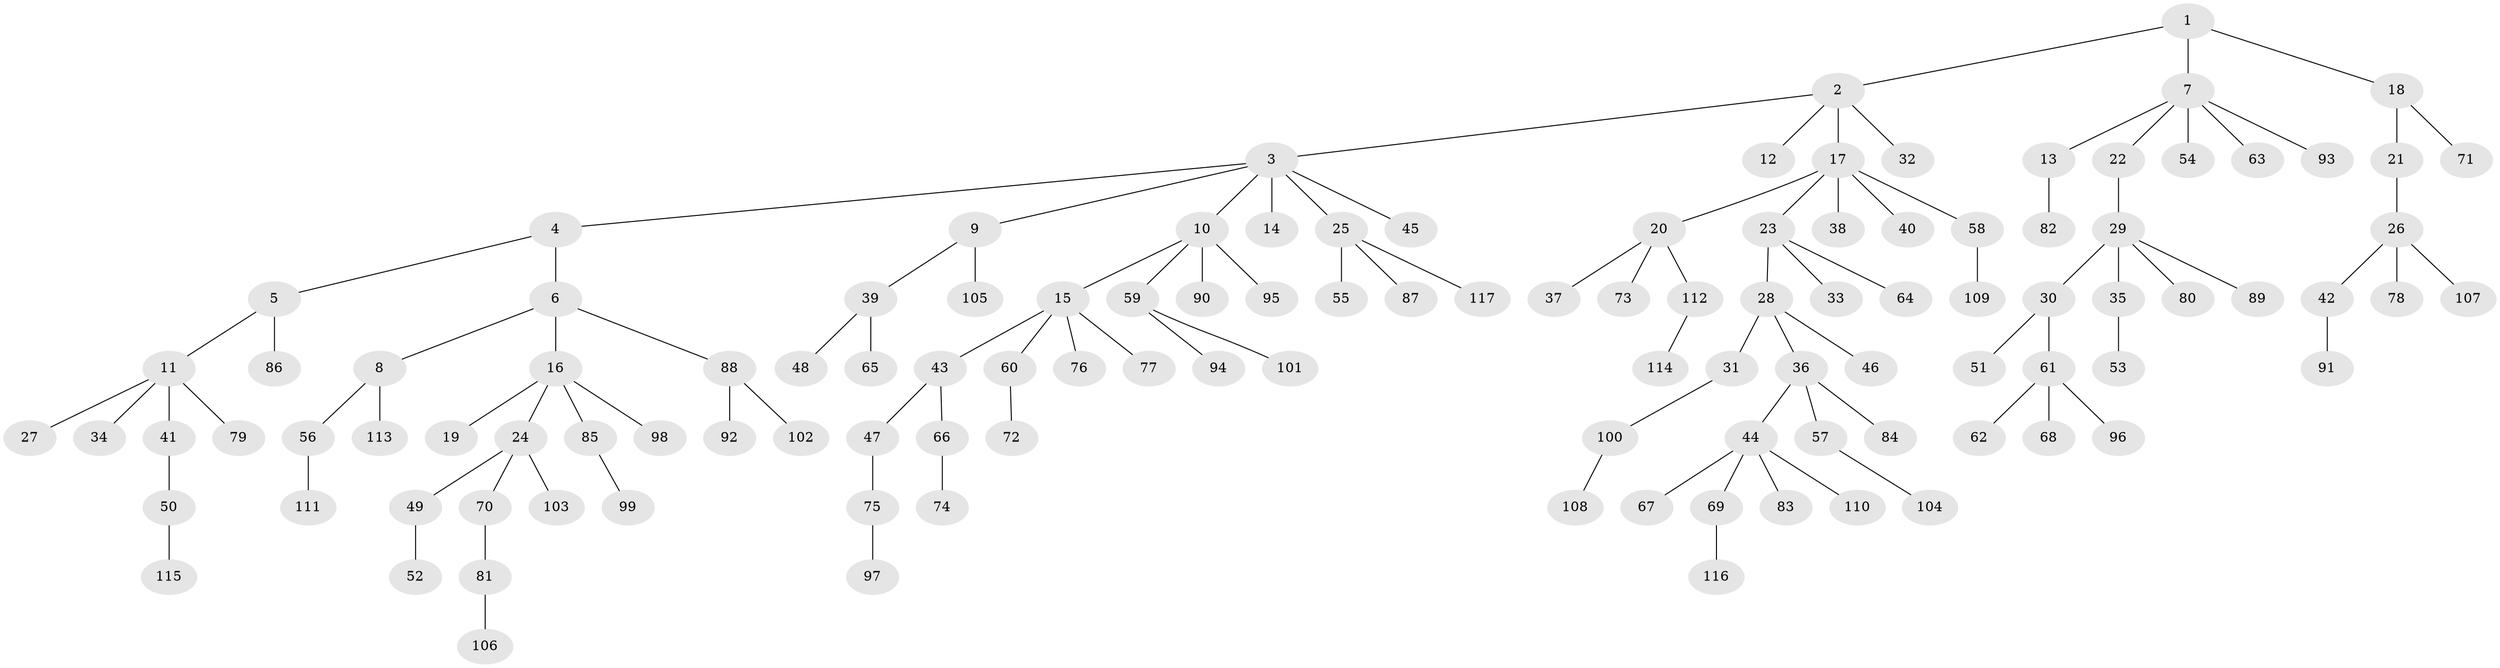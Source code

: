 // coarse degree distribution, {3: 0.1125, 4: 0.1125, 6: 0.025, 5: 0.0125, 2: 0.15, 8: 0.0125, 1: 0.575}
// Generated by graph-tools (version 1.1) at 2025/24/03/03/25 07:24:05]
// undirected, 117 vertices, 116 edges
graph export_dot {
graph [start="1"]
  node [color=gray90,style=filled];
  1;
  2;
  3;
  4;
  5;
  6;
  7;
  8;
  9;
  10;
  11;
  12;
  13;
  14;
  15;
  16;
  17;
  18;
  19;
  20;
  21;
  22;
  23;
  24;
  25;
  26;
  27;
  28;
  29;
  30;
  31;
  32;
  33;
  34;
  35;
  36;
  37;
  38;
  39;
  40;
  41;
  42;
  43;
  44;
  45;
  46;
  47;
  48;
  49;
  50;
  51;
  52;
  53;
  54;
  55;
  56;
  57;
  58;
  59;
  60;
  61;
  62;
  63;
  64;
  65;
  66;
  67;
  68;
  69;
  70;
  71;
  72;
  73;
  74;
  75;
  76;
  77;
  78;
  79;
  80;
  81;
  82;
  83;
  84;
  85;
  86;
  87;
  88;
  89;
  90;
  91;
  92;
  93;
  94;
  95;
  96;
  97;
  98;
  99;
  100;
  101;
  102;
  103;
  104;
  105;
  106;
  107;
  108;
  109;
  110;
  111;
  112;
  113;
  114;
  115;
  116;
  117;
  1 -- 2;
  1 -- 7;
  1 -- 18;
  2 -- 3;
  2 -- 12;
  2 -- 17;
  2 -- 32;
  3 -- 4;
  3 -- 9;
  3 -- 10;
  3 -- 14;
  3 -- 25;
  3 -- 45;
  4 -- 5;
  4 -- 6;
  5 -- 11;
  5 -- 86;
  6 -- 8;
  6 -- 16;
  6 -- 88;
  7 -- 13;
  7 -- 22;
  7 -- 54;
  7 -- 63;
  7 -- 93;
  8 -- 56;
  8 -- 113;
  9 -- 39;
  9 -- 105;
  10 -- 15;
  10 -- 59;
  10 -- 90;
  10 -- 95;
  11 -- 27;
  11 -- 34;
  11 -- 41;
  11 -- 79;
  13 -- 82;
  15 -- 43;
  15 -- 60;
  15 -- 76;
  15 -- 77;
  16 -- 19;
  16 -- 24;
  16 -- 85;
  16 -- 98;
  17 -- 20;
  17 -- 23;
  17 -- 38;
  17 -- 40;
  17 -- 58;
  18 -- 21;
  18 -- 71;
  20 -- 37;
  20 -- 73;
  20 -- 112;
  21 -- 26;
  22 -- 29;
  23 -- 28;
  23 -- 33;
  23 -- 64;
  24 -- 49;
  24 -- 70;
  24 -- 103;
  25 -- 55;
  25 -- 87;
  25 -- 117;
  26 -- 42;
  26 -- 78;
  26 -- 107;
  28 -- 31;
  28 -- 36;
  28 -- 46;
  29 -- 30;
  29 -- 35;
  29 -- 80;
  29 -- 89;
  30 -- 51;
  30 -- 61;
  31 -- 100;
  35 -- 53;
  36 -- 44;
  36 -- 57;
  36 -- 84;
  39 -- 48;
  39 -- 65;
  41 -- 50;
  42 -- 91;
  43 -- 47;
  43 -- 66;
  44 -- 67;
  44 -- 69;
  44 -- 83;
  44 -- 110;
  47 -- 75;
  49 -- 52;
  50 -- 115;
  56 -- 111;
  57 -- 104;
  58 -- 109;
  59 -- 94;
  59 -- 101;
  60 -- 72;
  61 -- 62;
  61 -- 68;
  61 -- 96;
  66 -- 74;
  69 -- 116;
  70 -- 81;
  75 -- 97;
  81 -- 106;
  85 -- 99;
  88 -- 92;
  88 -- 102;
  100 -- 108;
  112 -- 114;
}

